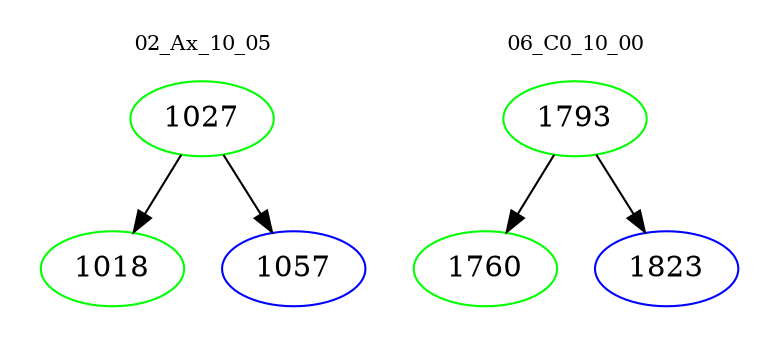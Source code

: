 digraph{
subgraph cluster_0 {
color = white
label = "02_Ax_10_05";
fontsize=10;
T0_1027 [label="1027", color="green"]
T0_1027 -> T0_1018 [color="black"]
T0_1018 [label="1018", color="green"]
T0_1027 -> T0_1057 [color="black"]
T0_1057 [label="1057", color="blue"]
}
subgraph cluster_1 {
color = white
label = "06_C0_10_00";
fontsize=10;
T1_1793 [label="1793", color="green"]
T1_1793 -> T1_1760 [color="black"]
T1_1760 [label="1760", color="green"]
T1_1793 -> T1_1823 [color="black"]
T1_1823 [label="1823", color="blue"]
}
}
